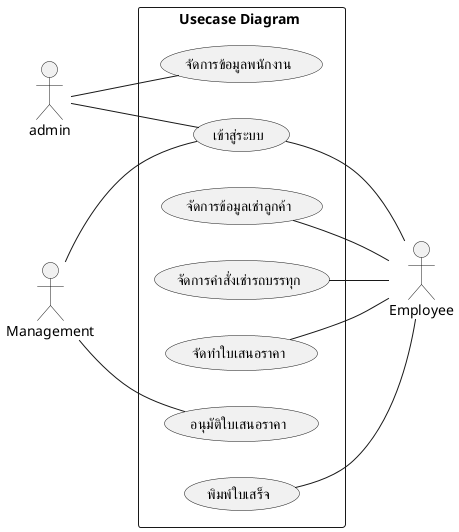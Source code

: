 @startuml trunk
left to right direction
skinparam state {
    BackgroundColor Peru
    BorderColor Black
    FontName Impact
}

actor admin
actor Employee
actor Management
rectangle "Usecase Diagram "{
    admin--(เข้าสู่ระบบ)
    admin--(จัดการข้อมูลพนักงาน)
    Management--(เข้าสู่ระบบ)
    (เข้าสู่ระบบ)--Employee
    (จัดการข้อมูลเช่าลูกค้า)--Employee
    (จัดการคำสั่งเช่ารถบรรทุก)--Employee
    (จัดทำใบเสนอราคา)--Employee
    Management--(อนุมัติใบเสนอราคา)
    (พิมพ์ใบเสร็จ)--Employee
}

@enduml
